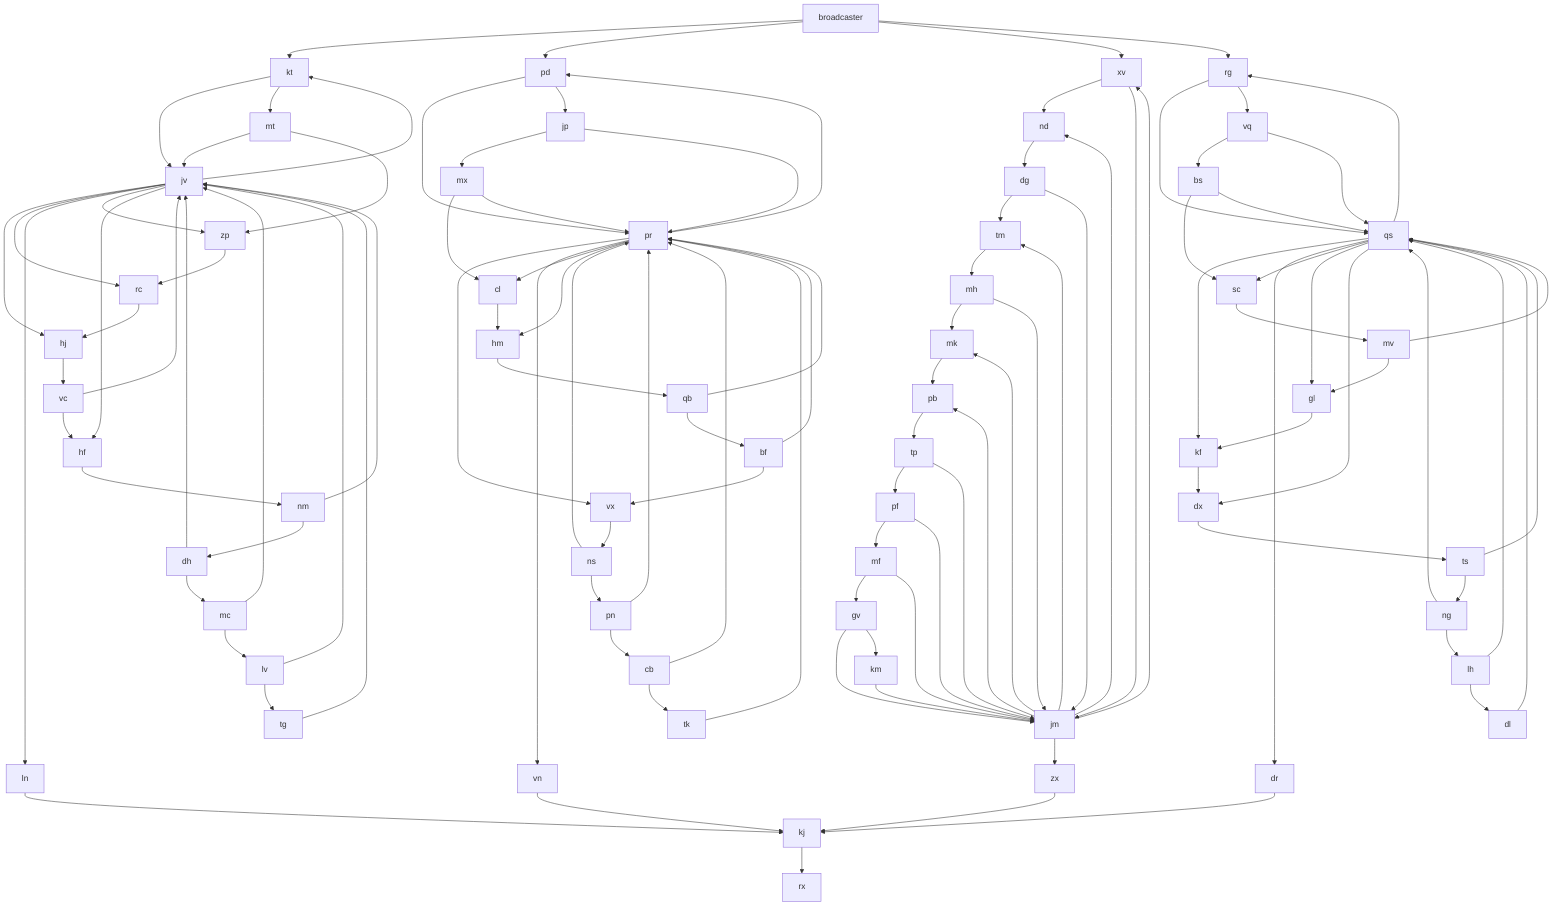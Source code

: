 graph TD;
    broadcaster --> kt
    broadcaster --> pd
    broadcaster --> xv
    broadcaster --> rg
    kt --> jv
    kt --> mt
    pd --> pr
    pd --> jp
    xv --> nd
    xv --> jm
    rg --> qs
    rg --> vq
    jv --> hj
    jv --> rc
    jv --> kt
    jv --> ln
    jv --> zp
    jv --> hf
    mt --> jv
    mt --> zp
    pr --> pd
    pr --> vx
    pr --> vn
    pr --> cl
    pr --> hm
    jp --> mx
    jp --> pr
    nd --> dg
    jm --> pb
    jm --> tm
    jm --> zx
    jm --> mk
    jm --> xv
    jm --> nd
    qs --> kf
    qs --> dr
    qs --> sc
    qs --> rg
    qs --> gl
    qs --> dx
    vq --> bs
    vq --> qs
    hj --> vc
    rc --> hj
    ln --> kj
    zp --> rc
    hf --> nm
    vx --> ns
    vn --> kj
    cl --> hm
    hm --> qb
    mx --> cl
    mx --> pr
    dg --> tm
    dg --> jm
    pb --> tp
    tm --> mh
    zx --> kj
    mk --> pb
    kf --> dx
    dr --> kj
    sc --> mv
    gl --> kf
    dx --> ts
    bs --> sc
    bs --> qs
    vc --> jv
    vc --> hf
    kj --> rx
    nm --> dh
    nm --> jv
    ns --> pr
    ns --> pn
    qb --> bf
    qb --> pr
    tp --> pf
    tp --> jm
    mh --> mk
    mh --> jm
    mv --> qs
    mv --> gl
    ts --> ng
    ts --> qs
    dh --> jv
    dh --> mc
    pn --> pr
    pn --> cb
    bf --> vx
    bf --> pr
    pf --> mf
    pf --> jm
    ng --> qs
    ng --> lh
    mc --> jv
    mc --> lv
    cb --> pr
    cb --> tk
    mf --> gv
    mf --> jm
    lh --> qs
    lh --> dl
    lv --> jv
    lv --> tg
    tk --> pr
    gv --> jm
    gv --> km
    dl --> qs
    tg --> jv
    km --> jm